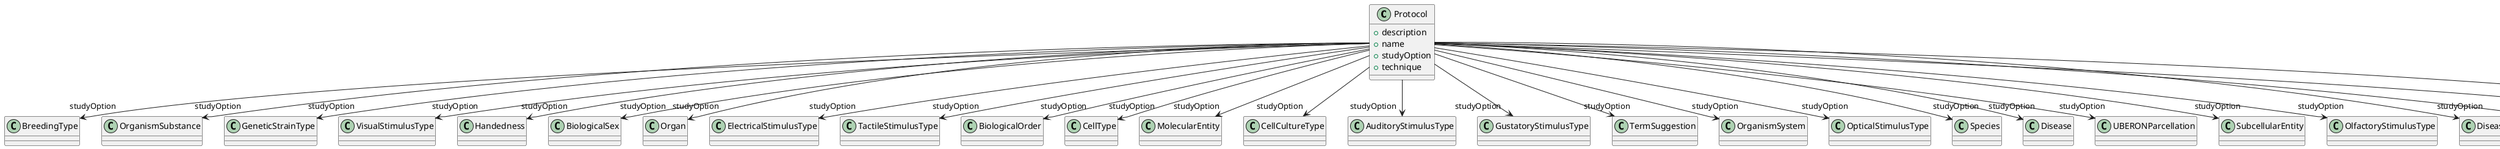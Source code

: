 @startuml
class Protocol {
+description
+name
+studyOption
+technique

}
Protocol -d-> "studyOption" BreedingType
Protocol -d-> "studyOption" OrganismSubstance
Protocol -d-> "studyOption" GeneticStrainType
Protocol -d-> "studyOption" VisualStimulusType
Protocol -d-> "studyOption" Handedness
Protocol -d-> "studyOption" BiologicalSex
Protocol -d-> "studyOption" Organ
Protocol -d-> "studyOption" ElectricalStimulusType
Protocol -d-> "studyOption" TactileStimulusType
Protocol -d-> "studyOption" BiologicalOrder
Protocol -d-> "studyOption" CellType
Protocol -d-> "studyOption" MolecularEntity
Protocol -d-> "studyOption" CellCultureType
Protocol -d-> "studyOption" AuditoryStimulusType
Protocol -d-> "studyOption" GustatoryStimulusType
Protocol -d-> "studyOption" TermSuggestion
Protocol -d-> "studyOption" OrganismSystem
Protocol -d-> "studyOption" OpticalStimulusType
Protocol -d-> "studyOption" Species
Protocol -d-> "studyOption" Disease
Protocol -d-> "studyOption" UBERONParcellation
Protocol -d-> "studyOption" SubcellularEntity
Protocol -d-> "studyOption" OlfactoryStimulusType
Protocol -d-> "studyOption" DiseaseModel
Protocol -d-> "studyOption" CustomAnatomicalEntity
Protocol -d-> "studyOption" ParcellationEntity
Protocol -d-> "technique" Technique

@enduml